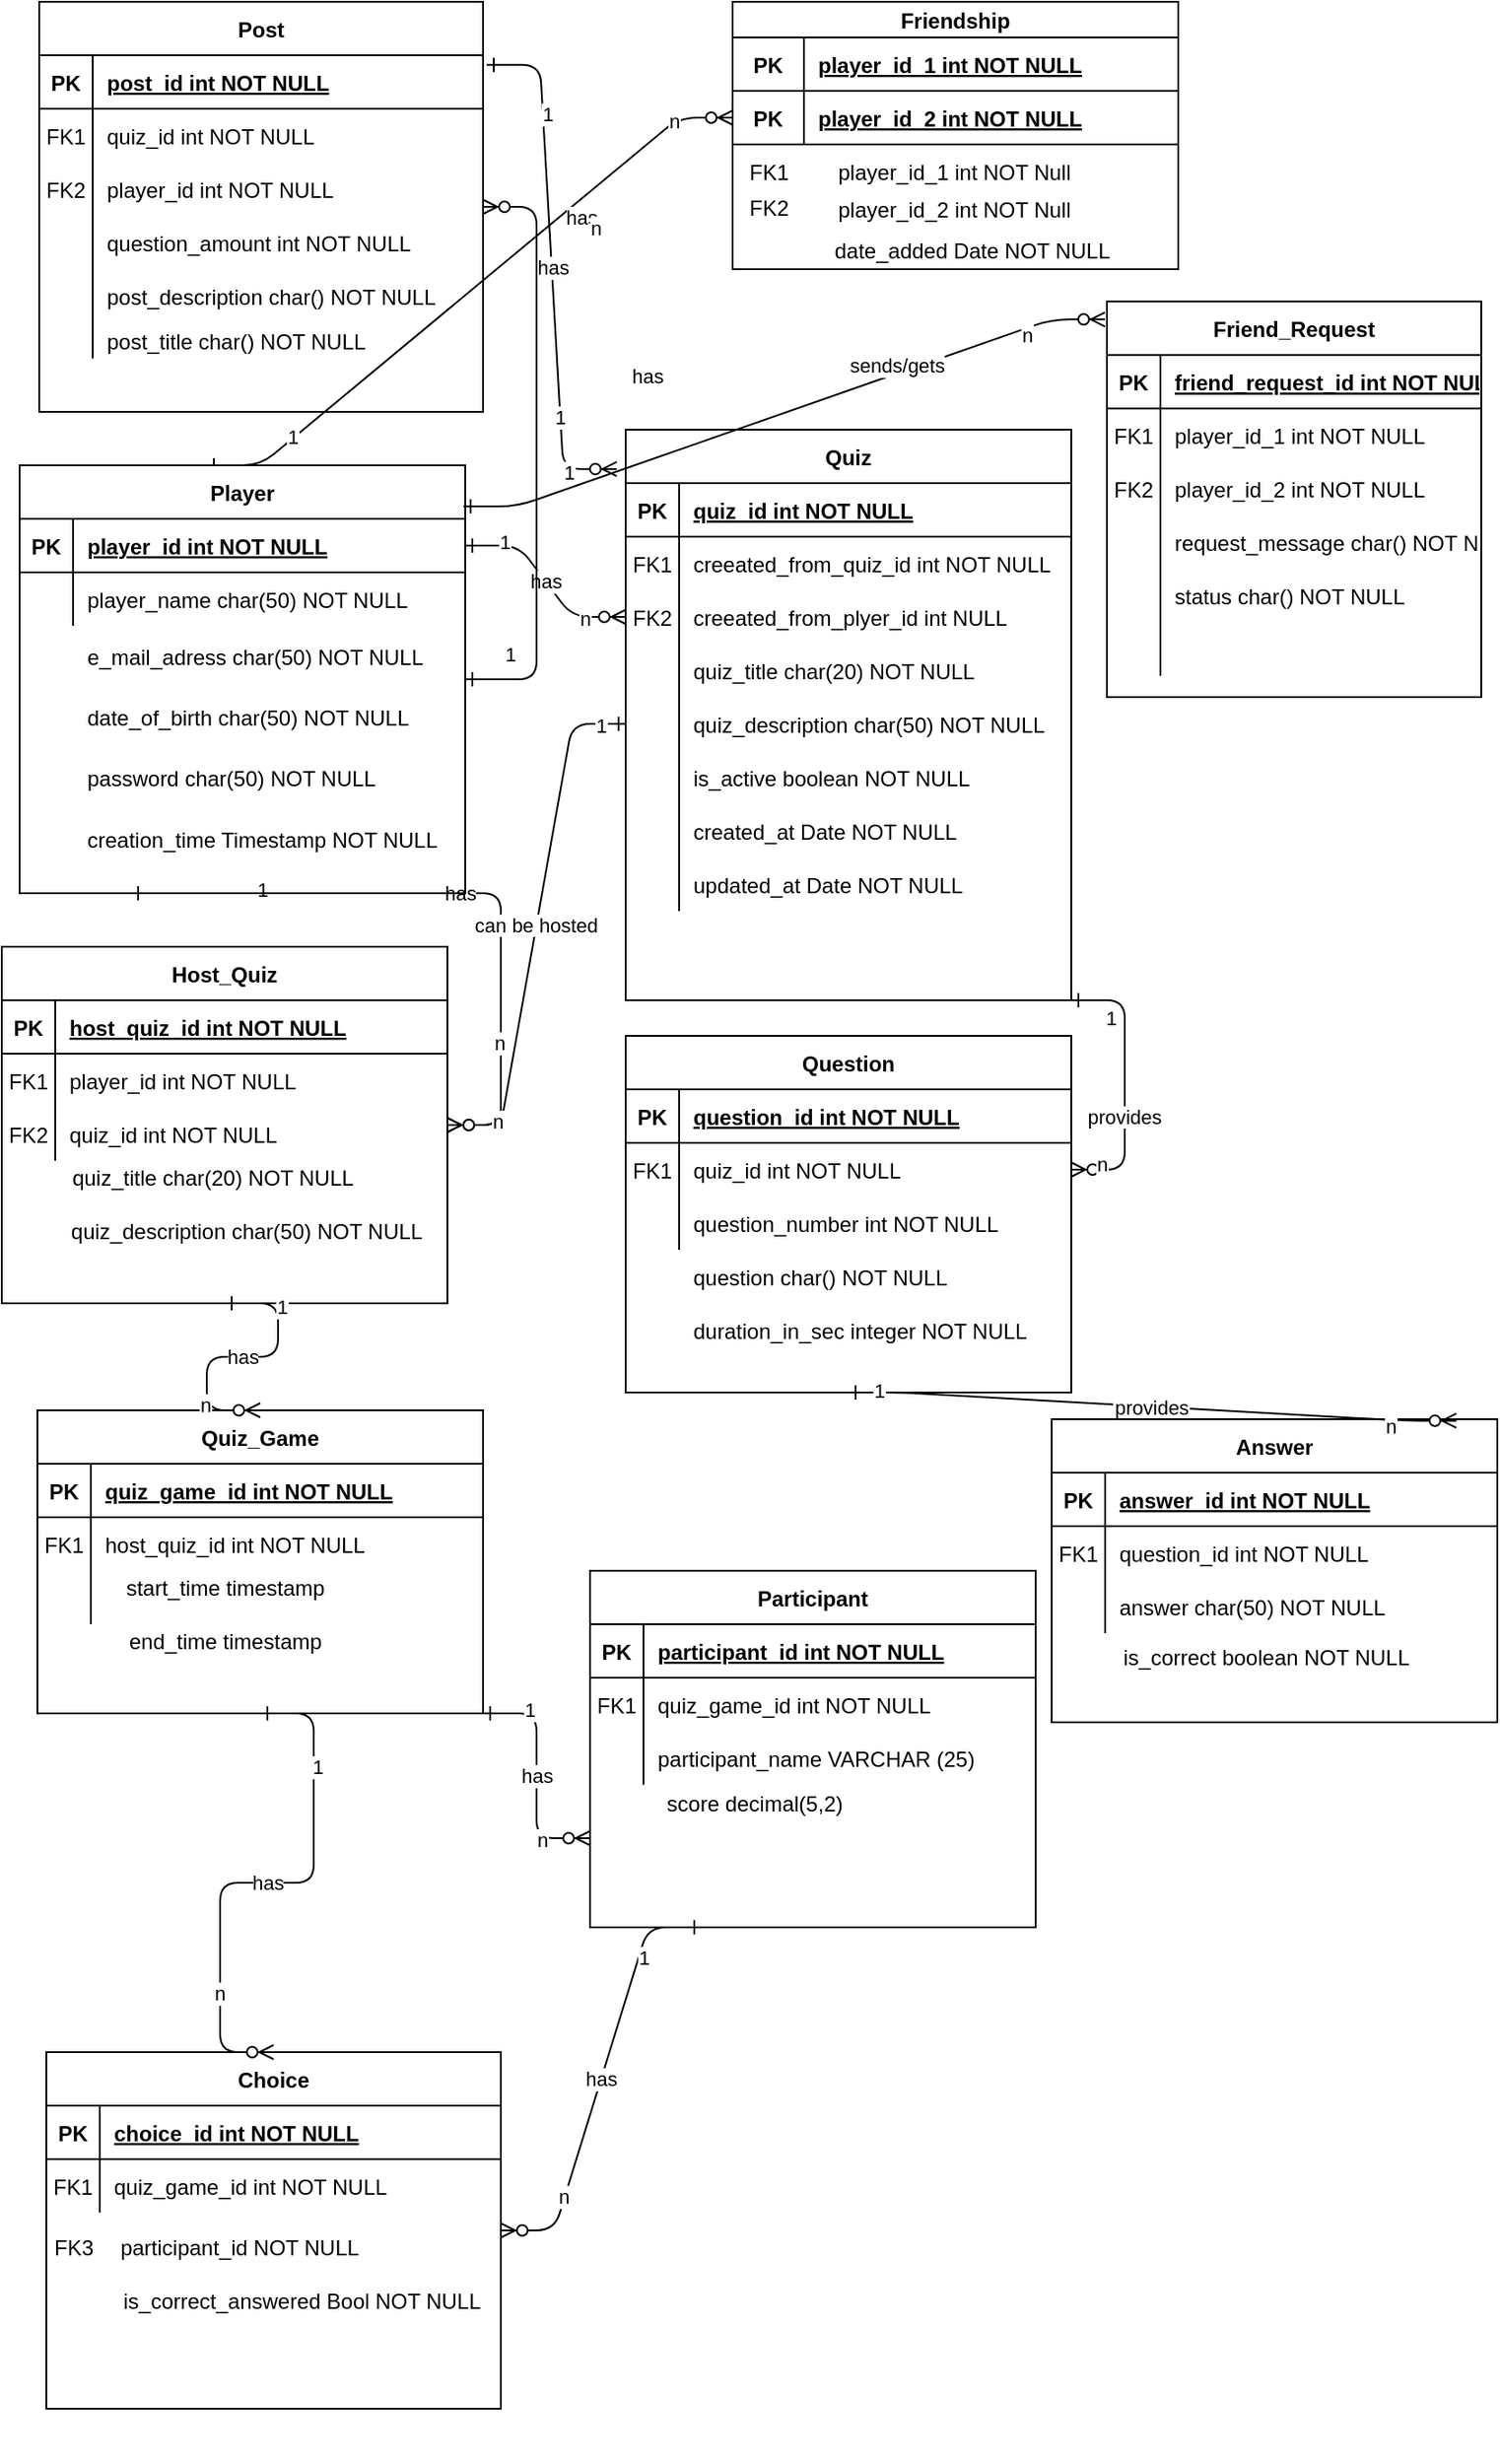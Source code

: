 <mxfile version="13.9.9" type="device"><diagram id="R2lEEEUBdFMjLlhIrx00" name="Page-1"><mxGraphModel dx="1422" dy="794" grid="1" gridSize="10" guides="1" tooltips="1" connect="1" arrows="1" fold="1" page="1" pageScale="1" pageWidth="850" pageHeight="1100" math="0" shadow="0" extFonts="Permanent Marker^https://fonts.googleapis.com/css?family=Permanent+Marker"><root><mxCell id="0"/><mxCell id="1" parent="0"/><mxCell id="C-vyLk0tnHw3VtMMgP7b-1" value="" style="edgeStyle=entityRelationEdgeStyle;endArrow=ERzeroToMany;startArrow=ERone;endFill=1;startFill=0;entryX=0;entryY=0.5;entryDx=0;entryDy=0;" parent="1" source="C-vyLk0tnHw3VtMMgP7b-24" target="VqLHwn46SftVRAFfCnF--243" edge="1"><mxGeometry width="100" height="100" relative="1" as="geometry"><mxPoint x="340" y="790" as="sourcePoint"/><mxPoint x="514" y="295" as="targetPoint"/></mxGeometry></mxCell><mxCell id="VqLHwn46SftVRAFfCnF--12" value="has" style="edgeLabel;html=1;align=center;verticalAlign=middle;resizable=0;points=[];" parent="C-vyLk0tnHw3VtMMgP7b-1" vertex="1" connectable="0"><mxGeometry relative="1" as="geometry"><mxPoint as="offset"/></mxGeometry></mxCell><mxCell id="VqLHwn46SftVRAFfCnF--13" value="n" style="edgeLabel;html=1;align=center;verticalAlign=middle;resizable=0;points=[];" parent="C-vyLk0tnHw3VtMMgP7b-1" vertex="1" connectable="0"><mxGeometry x="0.584" y="-1" relative="1" as="geometry"><mxPoint as="offset"/></mxGeometry></mxCell><mxCell id="VqLHwn46SftVRAFfCnF--14" value="1" style="edgeLabel;html=1;align=center;verticalAlign=middle;resizable=0;points=[];" parent="C-vyLk0tnHw3VtMMgP7b-1" vertex="1" connectable="0"><mxGeometry x="-0.604" y="2" relative="1" as="geometry"><mxPoint as="offset"/></mxGeometry></mxCell><mxCell id="C-vyLk0tnHw3VtMMgP7b-12" value="provides" style="edgeStyle=entityRelationEdgeStyle;endArrow=ERzeroToMany;startArrow=ERone;endFill=1;startFill=0;exitX=1;exitY=1;exitDx=0;exitDy=0;" parent="1" source="VqLHwn46SftVRAFfCnF--232" target="C-vyLk0tnHw3VtMMgP7b-17" edge="1"><mxGeometry x="0.227" width="100" height="100" relative="1" as="geometry"><mxPoint x="610" y="510" as="sourcePoint"/><mxPoint x="460" y="275" as="targetPoint"/><mxPoint as="offset"/></mxGeometry></mxCell><mxCell id="VqLHwn46SftVRAFfCnF--29" value="1" style="edgeLabel;html=1;align=center;verticalAlign=middle;resizable=0;points=[];" parent="C-vyLk0tnHw3VtMMgP7b-12" vertex="1" connectable="0"><mxGeometry x="-0.902" y="1" relative="1" as="geometry"><mxPoint x="14" y="11" as="offset"/></mxGeometry></mxCell><mxCell id="VqLHwn46SftVRAFfCnF--30" value="n" style="edgeLabel;html=1;align=center;verticalAlign=middle;resizable=0;points=[];" parent="C-vyLk0tnHw3VtMMgP7b-12" vertex="1" connectable="0"><mxGeometry x="0.781" y="-3" relative="1" as="geometry"><mxPoint as="offset"/></mxGeometry></mxCell><mxCell id="VqLHwn46SftVRAFfCnF--25" value="" style="edgeStyle=entityRelationEdgeStyle;endArrow=ERzeroToMany;startArrow=ERone;endFill=1;startFill=0;exitX=0.25;exitY=1;exitDx=0;exitDy=0;" parent="1" source="C-vyLk0tnHw3VtMMgP7b-23" target="VqLHwn46SftVRAFfCnF--15" edge="1"><mxGeometry width="100" height="100" relative="1" as="geometry"><mxPoint x="230" y="410" as="sourcePoint"/><mxPoint x="285" y="470" as="targetPoint"/></mxGeometry></mxCell><mxCell id="VqLHwn46SftVRAFfCnF--26" value="has" style="edgeLabel;html=1;align=center;verticalAlign=middle;resizable=0;points=[];" parent="VqLHwn46SftVRAFfCnF--25" vertex="1" connectable="0"><mxGeometry relative="1" as="geometry"><mxPoint as="offset"/></mxGeometry></mxCell><mxCell id="VqLHwn46SftVRAFfCnF--27" value="n" style="edgeLabel;html=1;align=center;verticalAlign=middle;resizable=0;points=[];" parent="VqLHwn46SftVRAFfCnF--25" vertex="1" connectable="0"><mxGeometry x="0.584" y="-1" relative="1" as="geometry"><mxPoint as="offset"/></mxGeometry></mxCell><mxCell id="VqLHwn46SftVRAFfCnF--28" value="1" style="edgeLabel;html=1;align=center;verticalAlign=middle;resizable=0;points=[];" parent="VqLHwn46SftVRAFfCnF--25" vertex="1" connectable="0"><mxGeometry x="-0.604" y="2" relative="1" as="geometry"><mxPoint as="offset"/></mxGeometry></mxCell><mxCell id="VqLHwn46SftVRAFfCnF--32" value="can be hosted" style="edgeStyle=entityRelationEdgeStyle;endArrow=ERzeroToMany;startArrow=ERone;endFill=1;startFill=0;exitX=0;exitY=0.5;exitDx=0;exitDy=0;" parent="1" source="VqLHwn46SftVRAFfCnF--249" target="VqLHwn46SftVRAFfCnF--15" edge="1"><mxGeometry width="100" height="100" relative="1" as="geometry"><mxPoint x="514" y="372.5" as="sourcePoint"/><mxPoint x="480" y="760" as="targetPoint"/></mxGeometry></mxCell><mxCell id="VqLHwn46SftVRAFfCnF--33" value="1" style="edgeLabel;html=1;align=center;verticalAlign=middle;resizable=0;points=[];" parent="VqLHwn46SftVRAFfCnF--32" vertex="1" connectable="0"><mxGeometry x="-0.902" y="1" relative="1" as="geometry"><mxPoint as="offset"/></mxGeometry></mxCell><mxCell id="VqLHwn46SftVRAFfCnF--34" value="n" style="edgeLabel;html=1;align=center;verticalAlign=middle;resizable=0;points=[];" parent="VqLHwn46SftVRAFfCnF--32" vertex="1" connectable="0"><mxGeometry x="0.781" y="-3" relative="1" as="geometry"><mxPoint as="offset"/></mxGeometry></mxCell><mxCell id="VqLHwn46SftVRAFfCnF--35" value="Post" style="shape=table;startSize=30;container=1;collapsible=1;childLayout=tableLayout;fixedRows=1;rowLines=0;fontStyle=1;align=center;resizeLast=1;" parent="1" vertex="1"><mxGeometry x="31" y="20" width="249" height="230" as="geometry"/></mxCell><mxCell id="VqLHwn46SftVRAFfCnF--36" value="" style="shape=partialRectangle;collapsible=0;dropTarget=0;pointerEvents=0;fillColor=none;points=[[0,0.5],[1,0.5]];portConstraint=eastwest;top=0;left=0;right=0;bottom=1;" parent="VqLHwn46SftVRAFfCnF--35" vertex="1"><mxGeometry y="30" width="249" height="30" as="geometry"/></mxCell><mxCell id="VqLHwn46SftVRAFfCnF--37" value="PK" style="shape=partialRectangle;overflow=hidden;connectable=0;fillColor=none;top=0;left=0;bottom=0;right=0;fontStyle=1;" parent="VqLHwn46SftVRAFfCnF--36" vertex="1"><mxGeometry width="30" height="30" as="geometry"/></mxCell><mxCell id="VqLHwn46SftVRAFfCnF--38" value="post_id int NOT NULL " style="shape=partialRectangle;overflow=hidden;connectable=0;fillColor=none;top=0;left=0;bottom=0;right=0;align=left;spacingLeft=6;fontStyle=5;" parent="VqLHwn46SftVRAFfCnF--36" vertex="1"><mxGeometry x="30" width="219" height="30" as="geometry"/></mxCell><mxCell id="VqLHwn46SftVRAFfCnF--39" value="" style="shape=partialRectangle;collapsible=0;dropTarget=0;pointerEvents=0;fillColor=none;points=[[0,0.5],[1,0.5]];portConstraint=eastwest;top=0;left=0;right=0;bottom=0;" parent="VqLHwn46SftVRAFfCnF--35" vertex="1"><mxGeometry y="60" width="249" height="30" as="geometry"/></mxCell><mxCell id="VqLHwn46SftVRAFfCnF--40" value="FK1" style="shape=partialRectangle;overflow=hidden;connectable=0;fillColor=none;top=0;left=0;bottom=0;right=0;" parent="VqLHwn46SftVRAFfCnF--39" vertex="1"><mxGeometry width="30" height="30" as="geometry"/></mxCell><mxCell id="VqLHwn46SftVRAFfCnF--41" value="quiz_id int NOT NULL" style="shape=partialRectangle;overflow=hidden;connectable=0;fillColor=none;top=0;left=0;bottom=0;right=0;align=left;spacingLeft=6;" parent="VqLHwn46SftVRAFfCnF--39" vertex="1"><mxGeometry x="30" width="219" height="30" as="geometry"/></mxCell><mxCell id="VqLHwn46SftVRAFfCnF--42" value="" style="shape=partialRectangle;collapsible=0;dropTarget=0;pointerEvents=0;fillColor=none;points=[[0,0.5],[1,0.5]];portConstraint=eastwest;top=0;left=0;right=0;bottom=0;" parent="VqLHwn46SftVRAFfCnF--35" vertex="1"><mxGeometry y="90" width="249" height="30" as="geometry"/></mxCell><mxCell id="VqLHwn46SftVRAFfCnF--43" value="FK2" style="shape=partialRectangle;overflow=hidden;connectable=0;fillColor=none;top=0;left=0;bottom=0;right=0;" parent="VqLHwn46SftVRAFfCnF--42" vertex="1"><mxGeometry width="30" height="30" as="geometry"/></mxCell><mxCell id="VqLHwn46SftVRAFfCnF--44" value="player_id int NOT NULL" style="shape=partialRectangle;overflow=hidden;connectable=0;fillColor=none;top=0;left=0;bottom=0;right=0;align=left;spacingLeft=6;" parent="VqLHwn46SftVRAFfCnF--42" vertex="1"><mxGeometry x="30" width="219" height="30" as="geometry"/></mxCell><mxCell id="VqLHwn46SftVRAFfCnF--223" value="" style="shape=partialRectangle;collapsible=0;dropTarget=0;pointerEvents=0;fillColor=none;points=[[0,0.5],[1,0.5]];portConstraint=eastwest;top=0;left=0;right=0;bottom=0;" parent="VqLHwn46SftVRAFfCnF--35" vertex="1"><mxGeometry y="120" width="249" height="30" as="geometry"/></mxCell><mxCell id="VqLHwn46SftVRAFfCnF--224" value="" style="shape=partialRectangle;overflow=hidden;connectable=0;fillColor=none;top=0;left=0;bottom=0;right=0;" parent="VqLHwn46SftVRAFfCnF--223" vertex="1"><mxGeometry width="30" height="30" as="geometry"/></mxCell><mxCell id="VqLHwn46SftVRAFfCnF--225" value="question_amount int NOT NULL" style="shape=partialRectangle;overflow=hidden;connectable=0;fillColor=none;top=0;left=0;bottom=0;right=0;align=left;spacingLeft=6;" parent="VqLHwn46SftVRAFfCnF--223" vertex="1"><mxGeometry x="30" width="219" height="30" as="geometry"/></mxCell><mxCell id="VqLHwn46SftVRAFfCnF--220" value="" style="shape=partialRectangle;collapsible=0;dropTarget=0;pointerEvents=0;fillColor=none;points=[[0,0.5],[1,0.5]];portConstraint=eastwest;top=0;left=0;right=0;bottom=0;" parent="VqLHwn46SftVRAFfCnF--35" vertex="1"><mxGeometry y="150" width="249" height="30" as="geometry"/></mxCell><mxCell id="VqLHwn46SftVRAFfCnF--221" value="" style="shape=partialRectangle;overflow=hidden;connectable=0;fillColor=none;top=0;left=0;bottom=0;right=0;" parent="VqLHwn46SftVRAFfCnF--220" vertex="1"><mxGeometry width="30" height="30" as="geometry"/></mxCell><mxCell id="VqLHwn46SftVRAFfCnF--222" value="post_description char() NOT NULL" style="shape=partialRectangle;overflow=hidden;connectable=0;fillColor=none;top=0;left=0;bottom=0;right=0;align=left;spacingLeft=6;" parent="VqLHwn46SftVRAFfCnF--220" vertex="1"><mxGeometry x="30" width="219" height="30" as="geometry"/></mxCell><mxCell id="DhixJhNYPC7oIN_VFGYu-5" value="" style="shape=partialRectangle;collapsible=0;dropTarget=0;pointerEvents=0;fillColor=none;points=[[0,0.5],[1,0.5]];portConstraint=eastwest;top=0;left=0;right=0;bottom=0;" vertex="1" parent="VqLHwn46SftVRAFfCnF--35"><mxGeometry y="180" width="249" height="20" as="geometry"/></mxCell><mxCell id="DhixJhNYPC7oIN_VFGYu-6" value="" style="shape=partialRectangle;overflow=hidden;connectable=0;fillColor=none;top=0;left=0;bottom=0;right=0;" vertex="1" parent="DhixJhNYPC7oIN_VFGYu-5"><mxGeometry width="30" height="20" as="geometry"/></mxCell><mxCell id="DhixJhNYPC7oIN_VFGYu-7" value="post_title char() NOT NULL" style="shape=partialRectangle;overflow=hidden;connectable=0;fillColor=none;top=0;left=0;bottom=0;right=0;align=left;spacingLeft=6;" vertex="1" parent="DhixJhNYPC7oIN_VFGYu-5"><mxGeometry x="30" width="219" height="20" as="geometry"/></mxCell><mxCell id="VqLHwn46SftVRAFfCnF--70" value="" style="edgeStyle=entityRelationEdgeStyle;endArrow=ERzeroToMany;startArrow=ERone;endFill=1;startFill=0;entryX=0;entryY=0.5;entryDx=0;entryDy=0;exitX=0.42;exitY=0;exitDx=0;exitDy=0;exitPerimeter=0;" parent="1" source="C-vyLk0tnHw3VtMMgP7b-23" target="VqLHwn46SftVRAFfCnF--61" edge="1"><mxGeometry width="100" height="100" relative="1" as="geometry"><mxPoint x="380" y="245" as="sourcePoint"/><mxPoint x="460" y="275" as="targetPoint"/></mxGeometry></mxCell><mxCell id="VqLHwn46SftVRAFfCnF--71" value="has" style="edgeLabel;html=1;align=center;verticalAlign=middle;resizable=0;points=[];" parent="VqLHwn46SftVRAFfCnF--70" vertex="1" connectable="0"><mxGeometry relative="1" as="geometry"><mxPoint x="62.18" y="-42.28" as="offset"/></mxGeometry></mxCell><mxCell id="VqLHwn46SftVRAFfCnF--72" value="n" style="edgeLabel;html=1;align=center;verticalAlign=middle;resizable=0;points=[];" parent="VqLHwn46SftVRAFfCnF--70" vertex="1" connectable="0"><mxGeometry x="0.584" y="-1" relative="1" as="geometry"><mxPoint x="31.73" y="-28.07" as="offset"/></mxGeometry></mxCell><mxCell id="VqLHwn46SftVRAFfCnF--73" value="1" style="edgeLabel;html=1;align=center;verticalAlign=middle;resizable=0;points=[];" parent="VqLHwn46SftVRAFfCnF--70" vertex="1" connectable="0"><mxGeometry x="-0.604" y="2" relative="1" as="geometry"><mxPoint x="-13.51" y="12.07" as="offset"/></mxGeometry></mxCell><mxCell id="VqLHwn46SftVRAFfCnF--98" value="" style="group" parent="1" vertex="1" connectable="0"><mxGeometry x="599" y="815" width="250" height="200" as="geometry"/></mxCell><mxCell id="VqLHwn46SftVRAFfCnF--99" value="" style="group" parent="VqLHwn46SftVRAFfCnF--98" vertex="1" connectable="0"><mxGeometry width="250" height="200" as="geometry"/></mxCell><mxCell id="VqLHwn46SftVRAFfCnF--80" value="Answer" style="shape=table;startSize=30;container=1;collapsible=1;childLayout=tableLayout;fixedRows=1;rowLines=0;fontStyle=1;align=center;resizeLast=1;" parent="VqLHwn46SftVRAFfCnF--99" vertex="1"><mxGeometry width="250" height="170" as="geometry"/></mxCell><mxCell id="VqLHwn46SftVRAFfCnF--81" value="" style="shape=partialRectangle;collapsible=0;dropTarget=0;pointerEvents=0;fillColor=none;points=[[0,0.5],[1,0.5]];portConstraint=eastwest;top=0;left=0;right=0;bottom=1;" parent="VqLHwn46SftVRAFfCnF--80" vertex="1"><mxGeometry y="30" width="250" height="30" as="geometry"/></mxCell><mxCell id="VqLHwn46SftVRAFfCnF--82" value="PK" style="shape=partialRectangle;overflow=hidden;connectable=0;fillColor=none;top=0;left=0;bottom=0;right=0;fontStyle=1;" parent="VqLHwn46SftVRAFfCnF--81" vertex="1"><mxGeometry width="30" height="30" as="geometry"/></mxCell><mxCell id="VqLHwn46SftVRAFfCnF--83" value="answer_id int NOT NULL " style="shape=partialRectangle;overflow=hidden;connectable=0;fillColor=none;top=0;left=0;bottom=0;right=0;align=left;spacingLeft=6;fontStyle=5;" parent="VqLHwn46SftVRAFfCnF--81" vertex="1"><mxGeometry x="30" width="220" height="30" as="geometry"/></mxCell><mxCell id="VqLHwn46SftVRAFfCnF--84" value="" style="shape=partialRectangle;collapsible=0;dropTarget=0;pointerEvents=0;fillColor=none;points=[[0,0.5],[1,0.5]];portConstraint=eastwest;top=0;left=0;right=0;bottom=0;" parent="VqLHwn46SftVRAFfCnF--80" vertex="1"><mxGeometry y="60" width="250" height="30" as="geometry"/></mxCell><mxCell id="VqLHwn46SftVRAFfCnF--85" value="FK1" style="shape=partialRectangle;overflow=hidden;connectable=0;fillColor=none;top=0;left=0;bottom=0;right=0;" parent="VqLHwn46SftVRAFfCnF--84" vertex="1"><mxGeometry width="30" height="30" as="geometry"/></mxCell><mxCell id="VqLHwn46SftVRAFfCnF--86" value="question_id int NOT NULL" style="shape=partialRectangle;overflow=hidden;connectable=0;fillColor=none;top=0;left=0;bottom=0;right=0;align=left;spacingLeft=6;" parent="VqLHwn46SftVRAFfCnF--84" vertex="1"><mxGeometry x="30" width="220" height="30" as="geometry"/></mxCell><mxCell id="VqLHwn46SftVRAFfCnF--87" value="" style="shape=partialRectangle;collapsible=0;dropTarget=0;pointerEvents=0;fillColor=none;points=[[0,0.5],[1,0.5]];portConstraint=eastwest;top=0;left=0;right=0;bottom=0;" parent="VqLHwn46SftVRAFfCnF--80" vertex="1"><mxGeometry y="90" width="250" height="30" as="geometry"/></mxCell><mxCell id="VqLHwn46SftVRAFfCnF--88" value="" style="shape=partialRectangle;overflow=hidden;connectable=0;fillColor=none;top=0;left=0;bottom=0;right=0;" parent="VqLHwn46SftVRAFfCnF--87" vertex="1"><mxGeometry width="30" height="30" as="geometry"/></mxCell><mxCell id="VqLHwn46SftVRAFfCnF--89" value="answer char(50) NOT NULL" style="shape=partialRectangle;overflow=hidden;connectable=0;fillColor=none;top=0;left=0;bottom=0;right=0;align=left;spacingLeft=6;" parent="VqLHwn46SftVRAFfCnF--87" vertex="1"><mxGeometry x="30" width="220" height="30" as="geometry"/></mxCell><mxCell id="VqLHwn46SftVRAFfCnF--97" value="is_correct boolean NOT NULL" style="text;html=1;align=center;verticalAlign=middle;resizable=0;points=[];autosize=1;" parent="VqLHwn46SftVRAFfCnF--99" vertex="1"><mxGeometry x="30" y="124" width="180" height="20" as="geometry"/></mxCell><mxCell id="VqLHwn46SftVRAFfCnF--100" value="" style="group" parent="1" vertex="1" connectable="0"><mxGeometry x="360" y="610" width="250" height="200" as="geometry"/></mxCell><mxCell id="nqt1rg9jmmJkAV1KOEXD-86" value="" style="group" parent="VqLHwn46SftVRAFfCnF--100" vertex="1" connectable="0"><mxGeometry y="-10" width="250" height="200" as="geometry"/></mxCell><mxCell id="C-vyLk0tnHw3VtMMgP7b-13" value="Question" style="shape=table;startSize=30;container=1;collapsible=1;childLayout=tableLayout;fixedRows=1;rowLines=0;fontStyle=1;align=center;resizeLast=1;" parent="nqt1rg9jmmJkAV1KOEXD-86" vertex="1"><mxGeometry width="250" height="200" as="geometry"/></mxCell><mxCell id="C-vyLk0tnHw3VtMMgP7b-14" value="" style="shape=partialRectangle;collapsible=0;dropTarget=0;pointerEvents=0;fillColor=none;points=[[0,0.5],[1,0.5]];portConstraint=eastwest;top=0;left=0;right=0;bottom=1;" parent="C-vyLk0tnHw3VtMMgP7b-13" vertex="1"><mxGeometry y="30" width="250" height="30" as="geometry"/></mxCell><mxCell id="C-vyLk0tnHw3VtMMgP7b-15" value="PK" style="shape=partialRectangle;overflow=hidden;connectable=0;fillColor=none;top=0;left=0;bottom=0;right=0;fontStyle=1;" parent="C-vyLk0tnHw3VtMMgP7b-14" vertex="1"><mxGeometry width="30" height="30" as="geometry"/></mxCell><mxCell id="C-vyLk0tnHw3VtMMgP7b-16" value="question_id int NOT NULL " style="shape=partialRectangle;overflow=hidden;connectable=0;fillColor=none;top=0;left=0;bottom=0;right=0;align=left;spacingLeft=6;fontStyle=5;" parent="C-vyLk0tnHw3VtMMgP7b-14" vertex="1"><mxGeometry x="30" width="220" height="30" as="geometry"/></mxCell><mxCell id="C-vyLk0tnHw3VtMMgP7b-17" value="" style="shape=partialRectangle;collapsible=0;dropTarget=0;pointerEvents=0;fillColor=none;points=[[0,0.5],[1,0.5]];portConstraint=eastwest;top=0;left=0;right=0;bottom=0;" parent="C-vyLk0tnHw3VtMMgP7b-13" vertex="1"><mxGeometry y="60" width="250" height="30" as="geometry"/></mxCell><mxCell id="C-vyLk0tnHw3VtMMgP7b-18" value="FK1" style="shape=partialRectangle;overflow=hidden;connectable=0;fillColor=none;top=0;left=0;bottom=0;right=0;" parent="C-vyLk0tnHw3VtMMgP7b-17" vertex="1"><mxGeometry width="30" height="30" as="geometry"/></mxCell><mxCell id="C-vyLk0tnHw3VtMMgP7b-19" value="quiz_id int NOT NULL" style="shape=partialRectangle;overflow=hidden;connectable=0;fillColor=none;top=0;left=0;bottom=0;right=0;align=left;spacingLeft=6;" parent="C-vyLk0tnHw3VtMMgP7b-17" vertex="1"><mxGeometry x="30" width="220" height="30" as="geometry"/></mxCell><mxCell id="C-vyLk0tnHw3VtMMgP7b-20" value="" style="shape=partialRectangle;collapsible=0;dropTarget=0;pointerEvents=0;fillColor=none;points=[[0,0.5],[1,0.5]];portConstraint=eastwest;top=0;left=0;right=0;bottom=0;" parent="C-vyLk0tnHw3VtMMgP7b-13" vertex="1"><mxGeometry y="90" width="250" height="30" as="geometry"/></mxCell><mxCell id="C-vyLk0tnHw3VtMMgP7b-21" value="" style="shape=partialRectangle;overflow=hidden;connectable=0;fillColor=none;top=0;left=0;bottom=0;right=0;" parent="C-vyLk0tnHw3VtMMgP7b-20" vertex="1"><mxGeometry width="30" height="30" as="geometry"/></mxCell><mxCell id="C-vyLk0tnHw3VtMMgP7b-22" value="question_number int NOT NULL" style="shape=partialRectangle;overflow=hidden;connectable=0;fillColor=none;top=0;left=0;bottom=0;right=0;align=left;spacingLeft=6;" parent="C-vyLk0tnHw3VtMMgP7b-20" vertex="1"><mxGeometry x="30" width="220" height="30" as="geometry"/></mxCell><mxCell id="VqLHwn46SftVRAFfCnF--91" value="question char() NOT NULL" style="shape=partialRectangle;overflow=hidden;connectable=0;fillColor=none;top=0;left=0;bottom=0;right=0;align=left;spacingLeft=6;" parent="nqt1rg9jmmJkAV1KOEXD-86" vertex="1"><mxGeometry x="30" y="120" width="220" height="30" as="geometry"/></mxCell><mxCell id="nqt1rg9jmmJkAV1KOEXD-87" value="duration_in_sec integer NOT NULL" style="shape=partialRectangle;overflow=hidden;connectable=0;fillColor=none;top=0;left=0;bottom=0;right=0;align=left;spacingLeft=6;" parent="nqt1rg9jmmJkAV1KOEXD-86" vertex="1"><mxGeometry x="30" y="150" width="220" height="30" as="geometry"/></mxCell><mxCell id="VqLHwn46SftVRAFfCnF--104" value="provides" style="edgeStyle=entityRelationEdgeStyle;endArrow=ERzeroToMany;startArrow=ERone;endFill=1;startFill=0;entryX=0.908;entryY=0.005;entryDx=0;entryDy=0;exitX=0.5;exitY=1;exitDx=0;exitDy=0;entryPerimeter=0;" parent="1" source="C-vyLk0tnHw3VtMMgP7b-13" target="VqLHwn46SftVRAFfCnF--80" edge="1"><mxGeometry width="100" height="100" relative="1" as="geometry"><mxPoint x="800" y="505" as="sourcePoint"/><mxPoint x="790" y="835" as="targetPoint"/></mxGeometry></mxCell><mxCell id="VqLHwn46SftVRAFfCnF--105" value="1" style="edgeLabel;html=1;align=center;verticalAlign=middle;resizable=0;points=[];" parent="VqLHwn46SftVRAFfCnF--104" vertex="1" connectable="0"><mxGeometry x="-0.902" y="1" relative="1" as="geometry"><mxPoint as="offset"/></mxGeometry></mxCell><mxCell id="VqLHwn46SftVRAFfCnF--106" value="n" style="edgeLabel;html=1;align=center;verticalAlign=middle;resizable=0;points=[];" parent="VqLHwn46SftVRAFfCnF--104" vertex="1" connectable="0"><mxGeometry x="0.781" y="-3" relative="1" as="geometry"><mxPoint as="offset"/></mxGeometry></mxCell><mxCell id="VqLHwn46SftVRAFfCnF--109" value="" style="group" parent="1" vertex="1" connectable="0"><mxGeometry x="420" y="20" width="250" height="150" as="geometry"/></mxCell><mxCell id="VqLHwn46SftVRAFfCnF--108" value="" style="group" parent="VqLHwn46SftVRAFfCnF--109" vertex="1" connectable="0"><mxGeometry width="250" height="150" as="geometry"/></mxCell><mxCell id="VqLHwn46SftVRAFfCnF--67" value="player_id_2 int NOT Null" style="text;html=1;align=center;verticalAlign=middle;resizable=0;points=[];autosize=1;" parent="VqLHwn46SftVRAFfCnF--108" vertex="1"><mxGeometry x="49" y="107.143" width="150" height="20" as="geometry"/></mxCell><mxCell id="VqLHwn46SftVRAFfCnF--107" value="" style="group" parent="VqLHwn46SftVRAFfCnF--108" vertex="1" connectable="0"><mxGeometry width="250" height="150" as="geometry"/></mxCell><mxCell id="VqLHwn46SftVRAFfCnF--45" value="Friendship" style="shape=table;startSize=20;container=1;collapsible=1;childLayout=tableLayout;fixedRows=1;rowLines=0;fontStyle=1;align=center;resizeLast=1;" parent="VqLHwn46SftVRAFfCnF--107" vertex="1"><mxGeometry width="250" height="150" as="geometry"><mxRectangle x="320" y="10" width="70" height="100" as="alternateBounds"/></mxGeometry></mxCell><mxCell id="VqLHwn46SftVRAFfCnF--46" value="" style="shape=partialRectangle;collapsible=0;dropTarget=0;pointerEvents=0;fillColor=none;points=[[0,0.5],[1,0.5]];portConstraint=eastwest;top=0;left=0;right=0;bottom=1;" parent="VqLHwn46SftVRAFfCnF--45" vertex="1"><mxGeometry y="20" width="250" height="30" as="geometry"/></mxCell><mxCell id="VqLHwn46SftVRAFfCnF--47" value="PK" style="shape=partialRectangle;overflow=hidden;connectable=0;fillColor=none;top=0;left=0;bottom=0;right=0;fontStyle=1;" parent="VqLHwn46SftVRAFfCnF--46" vertex="1"><mxGeometry width="40" height="30" as="geometry"/></mxCell><mxCell id="VqLHwn46SftVRAFfCnF--48" value="player_id_1 int NOT NULL " style="shape=partialRectangle;overflow=hidden;connectable=0;fillColor=none;top=0;left=0;bottom=0;right=0;align=left;spacingLeft=6;fontStyle=5;" parent="VqLHwn46SftVRAFfCnF--46" vertex="1"><mxGeometry x="40" width="210" height="30" as="geometry"/></mxCell><mxCell id="VqLHwn46SftVRAFfCnF--61" value="" style="shape=partialRectangle;collapsible=0;dropTarget=0;pointerEvents=0;fillColor=none;points=[[0,0.5],[1,0.5]];portConstraint=eastwest;top=0;left=0;right=0;bottom=1;" parent="VqLHwn46SftVRAFfCnF--45" vertex="1"><mxGeometry y="50" width="250" height="30" as="geometry"/></mxCell><mxCell id="VqLHwn46SftVRAFfCnF--62" value="PK" style="shape=partialRectangle;overflow=hidden;connectable=0;fillColor=none;top=0;left=0;bottom=0;right=0;fontStyle=1;" parent="VqLHwn46SftVRAFfCnF--61" vertex="1"><mxGeometry width="40" height="30" as="geometry"/></mxCell><mxCell id="VqLHwn46SftVRAFfCnF--63" value="player_id_2 int NOT NULL " style="shape=partialRectangle;overflow=hidden;connectable=0;fillColor=none;top=0;left=0;bottom=0;right=0;align=left;spacingLeft=6;fontStyle=5;" parent="VqLHwn46SftVRAFfCnF--61" vertex="1"><mxGeometry x="40" width="210" height="30" as="geometry"/></mxCell><mxCell id="VqLHwn46SftVRAFfCnF--65" value="player_id_1 int NOT Null" style="text;html=1;align=center;verticalAlign=middle;resizable=0;points=[];autosize=1;" parent="VqLHwn46SftVRAFfCnF--107" vertex="1"><mxGeometry x="49" y="85.714" width="150" height="20" as="geometry"/></mxCell><mxCell id="VqLHwn46SftVRAFfCnF--64" value="FK1" style="text;html=1;align=center;verticalAlign=middle;resizable=0;points=[];autosize=1;" parent="VqLHwn46SftVRAFfCnF--107" vertex="1"><mxGeometry y="85.71" width="40" height="20" as="geometry"/></mxCell><mxCell id="VqLHwn46SftVRAFfCnF--66" value="FK2" style="text;html=1;align=center;verticalAlign=middle;resizable=0;points=[];autosize=1;" parent="VqLHwn46SftVRAFfCnF--107" vertex="1"><mxGeometry y="105.71" width="40" height="20" as="geometry"/></mxCell><mxCell id="VqLHwn46SftVRAFfCnF--68" value="date_added Date NOT NULL" style="text;html=1;align=center;verticalAlign=middle;resizable=0;points=[];autosize=1;" parent="VqLHwn46SftVRAFfCnF--107" vertex="1"><mxGeometry x="49" y="130" width="170" height="20" as="geometry"/></mxCell><mxCell id="VqLHwn46SftVRAFfCnF--216" value="" style="edgeStyle=entityRelationEdgeStyle;endArrow=ERzeroToMany;startArrow=ERone;endFill=1;startFill=0;entryX=-0.02;entryY=0.069;entryDx=0;entryDy=0;exitX=1.008;exitY=0.154;exitDx=0;exitDy=0;exitPerimeter=0;entryPerimeter=0;" parent="1" source="VqLHwn46SftVRAFfCnF--35" target="VqLHwn46SftVRAFfCnF--232" edge="1"><mxGeometry width="100" height="100" relative="1" as="geometry"><mxPoint x="235" y="200" as="sourcePoint"/><mxPoint x="531.958" y="187.991" as="targetPoint"/></mxGeometry></mxCell><mxCell id="VqLHwn46SftVRAFfCnF--217" value="has" style="edgeLabel;html=1;align=center;verticalAlign=middle;resizable=0;points=[];" parent="VqLHwn46SftVRAFfCnF--216" vertex="1" connectable="0"><mxGeometry relative="1" as="geometry"><mxPoint as="offset"/></mxGeometry></mxCell><mxCell id="VqLHwn46SftVRAFfCnF--218" value="1" style="edgeLabel;html=1;align=center;verticalAlign=middle;resizable=0;points=[];" parent="VqLHwn46SftVRAFfCnF--216" vertex="1" connectable="0"><mxGeometry x="0.584" y="-1" relative="1" as="geometry"><mxPoint as="offset"/></mxGeometry></mxCell><mxCell id="VqLHwn46SftVRAFfCnF--219" value="1" style="edgeLabel;html=1;align=center;verticalAlign=middle;resizable=0;points=[];" parent="VqLHwn46SftVRAFfCnF--216" vertex="1" connectable="0"><mxGeometry x="-0.604" y="2" relative="1" as="geometry"><mxPoint as="offset"/></mxGeometry></mxCell><mxCell id="VqLHwn46SftVRAFfCnF--227" value="" style="group" parent="1" vertex="1" connectable="0"><mxGeometry x="10" y="550" width="250" height="200" as="geometry"/></mxCell><mxCell id="VqLHwn46SftVRAFfCnF--74" value="quiz_title char(20) NOT NULL" style="text;html=1;align=center;verticalAlign=middle;resizable=0;points=[];autosize=1;" parent="VqLHwn46SftVRAFfCnF--227" vertex="1"><mxGeometry x="33" y="120" width="170" height="20" as="geometry"/></mxCell><mxCell id="VqLHwn46SftVRAFfCnF--228" value="" style="group" parent="VqLHwn46SftVRAFfCnF--227" vertex="1" connectable="0"><mxGeometry width="250" height="200" as="geometry"/></mxCell><mxCell id="VqLHwn46SftVRAFfCnF--15" value="Host_Quiz" style="shape=table;startSize=30;container=1;collapsible=1;childLayout=tableLayout;fixedRows=1;rowLines=0;fontStyle=1;align=center;resizeLast=1;" parent="VqLHwn46SftVRAFfCnF--228" vertex="1"><mxGeometry width="250" height="200" as="geometry"/></mxCell><mxCell id="VqLHwn46SftVRAFfCnF--16" value="" style="shape=partialRectangle;collapsible=0;dropTarget=0;pointerEvents=0;fillColor=none;points=[[0,0.5],[1,0.5]];portConstraint=eastwest;top=0;left=0;right=0;bottom=1;" parent="VqLHwn46SftVRAFfCnF--15" vertex="1"><mxGeometry y="30" width="250" height="30" as="geometry"/></mxCell><mxCell id="VqLHwn46SftVRAFfCnF--17" value="PK" style="shape=partialRectangle;overflow=hidden;connectable=0;fillColor=none;top=0;left=0;bottom=0;right=0;fontStyle=1;" parent="VqLHwn46SftVRAFfCnF--16" vertex="1"><mxGeometry width="30" height="30" as="geometry"/></mxCell><mxCell id="VqLHwn46SftVRAFfCnF--18" value="host_quiz_id int NOT NULL " style="shape=partialRectangle;overflow=hidden;connectable=0;fillColor=none;top=0;left=0;bottom=0;right=0;align=left;spacingLeft=6;fontStyle=5;" parent="VqLHwn46SftVRAFfCnF--16" vertex="1"><mxGeometry x="30" width="220" height="30" as="geometry"/></mxCell><mxCell id="VqLHwn46SftVRAFfCnF--19" value="" style="shape=partialRectangle;collapsible=0;dropTarget=0;pointerEvents=0;fillColor=none;points=[[0,0.5],[1,0.5]];portConstraint=eastwest;top=0;left=0;right=0;bottom=0;" parent="VqLHwn46SftVRAFfCnF--15" vertex="1"><mxGeometry y="60" width="250" height="30" as="geometry"/></mxCell><mxCell id="VqLHwn46SftVRAFfCnF--20" value="FK1" style="shape=partialRectangle;overflow=hidden;connectable=0;fillColor=none;top=0;left=0;bottom=0;right=0;" parent="VqLHwn46SftVRAFfCnF--19" vertex="1"><mxGeometry width="30" height="30" as="geometry"/></mxCell><mxCell id="VqLHwn46SftVRAFfCnF--21" value="player_id int NOT NULL" style="shape=partialRectangle;overflow=hidden;connectable=0;fillColor=none;top=0;left=0;bottom=0;right=0;align=left;spacingLeft=6;" parent="VqLHwn46SftVRAFfCnF--19" vertex="1"><mxGeometry x="30" width="220" height="30" as="geometry"/></mxCell><mxCell id="VqLHwn46SftVRAFfCnF--22" value="" style="shape=partialRectangle;collapsible=0;dropTarget=0;pointerEvents=0;fillColor=none;points=[[0,0.5],[1,0.5]];portConstraint=eastwest;top=0;left=0;right=0;bottom=0;" parent="VqLHwn46SftVRAFfCnF--15" vertex="1"><mxGeometry y="90" width="250" height="30" as="geometry"/></mxCell><mxCell id="VqLHwn46SftVRAFfCnF--23" value="FK2" style="shape=partialRectangle;overflow=hidden;connectable=0;fillColor=none;top=0;left=0;bottom=0;right=0;" parent="VqLHwn46SftVRAFfCnF--22" vertex="1"><mxGeometry width="30" height="30" as="geometry"/></mxCell><mxCell id="VqLHwn46SftVRAFfCnF--24" value="quiz_id int NOT NULL" style="shape=partialRectangle;overflow=hidden;connectable=0;fillColor=none;top=0;left=0;bottom=0;right=0;align=left;spacingLeft=6;" parent="VqLHwn46SftVRAFfCnF--22" vertex="1"><mxGeometry x="30" width="220" height="30" as="geometry"/></mxCell><mxCell id="VqLHwn46SftVRAFfCnF--75" value="quiz_description char(50) NOT NULL" style="text;html=1;align=center;verticalAlign=middle;resizable=0;points=[];autosize=1;" parent="VqLHwn46SftVRAFfCnF--228" vertex="1"><mxGeometry x="32" y="150" width="210" height="20" as="geometry"/></mxCell><mxCell id="VqLHwn46SftVRAFfCnF--230" value="player" style="group" parent="1" vertex="1" connectable="0"><mxGeometry x="360" y="260" width="250" height="200" as="geometry"/></mxCell><mxCell id="VqLHwn46SftVRAFfCnF--231" value="" style="group" parent="VqLHwn46SftVRAFfCnF--230" vertex="1" connectable="0"><mxGeometry width="250" height="200.0" as="geometry"/></mxCell><mxCell id="VqLHwn46SftVRAFfCnF--232" value="Quiz" style="shape=table;startSize=30;container=1;collapsible=1;childLayout=tableLayout;fixedRows=1;rowLines=0;fontStyle=1;align=center;resizeLast=1;" parent="VqLHwn46SftVRAFfCnF--231" vertex="1"><mxGeometry width="250" height="320" as="geometry"/></mxCell><mxCell id="VqLHwn46SftVRAFfCnF--233" value="" style="shape=partialRectangle;collapsible=0;dropTarget=0;pointerEvents=0;fillColor=none;points=[[0,0.5],[1,0.5]];portConstraint=eastwest;top=0;left=0;right=0;bottom=1;" parent="VqLHwn46SftVRAFfCnF--232" vertex="1"><mxGeometry y="30" width="250" height="30" as="geometry"/></mxCell><mxCell id="VqLHwn46SftVRAFfCnF--234" value="PK" style="shape=partialRectangle;overflow=hidden;connectable=0;fillColor=none;top=0;left=0;bottom=0;right=0;fontStyle=1;" parent="VqLHwn46SftVRAFfCnF--233" vertex="1"><mxGeometry width="30" height="30" as="geometry"/></mxCell><mxCell id="VqLHwn46SftVRAFfCnF--235" value="quiz_id int NOT NULL" style="shape=partialRectangle;overflow=hidden;connectable=0;fillColor=none;top=0;left=0;bottom=0;right=0;align=left;spacingLeft=6;fontStyle=5;" parent="VqLHwn46SftVRAFfCnF--233" vertex="1"><mxGeometry x="30" width="220" height="30" as="geometry"/></mxCell><mxCell id="VqLHwn46SftVRAFfCnF--236" value="" style="shape=partialRectangle;collapsible=0;dropTarget=0;pointerEvents=0;fillColor=none;points=[[0,0.5],[1,0.5]];portConstraint=eastwest;top=0;left=0;right=0;bottom=0;" parent="VqLHwn46SftVRAFfCnF--232" vertex="1"><mxGeometry y="60" width="250" height="30" as="geometry"/></mxCell><mxCell id="VqLHwn46SftVRAFfCnF--237" value="FK1" style="shape=partialRectangle;overflow=hidden;connectable=0;fillColor=none;top=0;left=0;bottom=0;right=0;" parent="VqLHwn46SftVRAFfCnF--236" vertex="1"><mxGeometry width="30" height="30" as="geometry"/></mxCell><mxCell id="VqLHwn46SftVRAFfCnF--238" value="creeated_from_quiz_id int NOT NULL" style="shape=partialRectangle;overflow=hidden;connectable=0;fillColor=none;top=0;left=0;bottom=0;right=0;align=left;spacingLeft=6;" parent="VqLHwn46SftVRAFfCnF--236" vertex="1"><mxGeometry x="30" width="220" height="30" as="geometry"/></mxCell><mxCell id="VqLHwn46SftVRAFfCnF--243" value="" style="shape=partialRectangle;collapsible=0;dropTarget=0;pointerEvents=0;fillColor=none;points=[[0,0.5],[1,0.5]];portConstraint=eastwest;top=0;left=0;right=0;bottom=0;" parent="VqLHwn46SftVRAFfCnF--232" vertex="1"><mxGeometry y="90" width="250" height="30" as="geometry"/></mxCell><mxCell id="VqLHwn46SftVRAFfCnF--244" value="FK2" style="shape=partialRectangle;overflow=hidden;connectable=0;fillColor=none;top=0;left=0;bottom=0;right=0;" parent="VqLHwn46SftVRAFfCnF--243" vertex="1"><mxGeometry width="30" height="30" as="geometry"/></mxCell><mxCell id="VqLHwn46SftVRAFfCnF--245" value="creeated_from_plyer_id int NULL" style="shape=partialRectangle;overflow=hidden;connectable=0;fillColor=none;top=0;left=0;bottom=0;right=0;align=left;spacingLeft=6;" parent="VqLHwn46SftVRAFfCnF--243" vertex="1"><mxGeometry x="30" width="220" height="30" as="geometry"/></mxCell><mxCell id="VqLHwn46SftVRAFfCnF--239" value="" style="shape=partialRectangle;collapsible=0;dropTarget=0;pointerEvents=0;fillColor=none;points=[[0,0.5],[1,0.5]];portConstraint=eastwest;top=0;left=0;right=0;bottom=0;" parent="VqLHwn46SftVRAFfCnF--232" vertex="1"><mxGeometry y="120" width="250" height="30" as="geometry"/></mxCell><mxCell id="VqLHwn46SftVRAFfCnF--240" value="" style="shape=partialRectangle;overflow=hidden;connectable=0;fillColor=none;top=0;left=0;bottom=0;right=0;" parent="VqLHwn46SftVRAFfCnF--239" vertex="1"><mxGeometry width="30" height="30" as="geometry"/></mxCell><mxCell id="VqLHwn46SftVRAFfCnF--241" value="quiz_title char(20) NOT NULL" style="shape=partialRectangle;overflow=hidden;connectable=0;fillColor=none;top=0;left=0;bottom=0;right=0;align=left;spacingLeft=6;" parent="VqLHwn46SftVRAFfCnF--239" vertex="1"><mxGeometry x="30" width="220" height="30" as="geometry"/></mxCell><mxCell id="VqLHwn46SftVRAFfCnF--249" value="" style="shape=partialRectangle;collapsible=0;dropTarget=0;pointerEvents=0;fillColor=none;points=[[0,0.5],[1,0.5]];portConstraint=eastwest;top=0;left=0;right=0;bottom=0;" parent="VqLHwn46SftVRAFfCnF--232" vertex="1"><mxGeometry y="150" width="250" height="30" as="geometry"/></mxCell><mxCell id="VqLHwn46SftVRAFfCnF--250" value="" style="shape=partialRectangle;overflow=hidden;connectable=0;fillColor=none;top=0;left=0;bottom=0;right=0;" parent="VqLHwn46SftVRAFfCnF--249" vertex="1"><mxGeometry width="30" height="30" as="geometry"/></mxCell><mxCell id="VqLHwn46SftVRAFfCnF--251" value="quiz_description char(50) NOT NULL" style="shape=partialRectangle;overflow=hidden;connectable=0;fillColor=none;top=0;left=0;bottom=0;right=0;align=left;spacingLeft=6;" parent="VqLHwn46SftVRAFfCnF--249" vertex="1"><mxGeometry x="30" width="220" height="30" as="geometry"/></mxCell><mxCell id="VqLHwn46SftVRAFfCnF--252" value="" style="shape=partialRectangle;collapsible=0;dropTarget=0;pointerEvents=0;fillColor=none;points=[[0,0.5],[1,0.5]];portConstraint=eastwest;top=0;left=0;right=0;bottom=0;" parent="VqLHwn46SftVRAFfCnF--232" vertex="1"><mxGeometry y="180" width="250" height="30" as="geometry"/></mxCell><mxCell id="VqLHwn46SftVRAFfCnF--253" value="" style="shape=partialRectangle;overflow=hidden;connectable=0;fillColor=none;top=0;left=0;bottom=0;right=0;" parent="VqLHwn46SftVRAFfCnF--252" vertex="1"><mxGeometry width="30" height="30" as="geometry"/></mxCell><mxCell id="VqLHwn46SftVRAFfCnF--254" value="is_active boolean NOT NULL" style="shape=partialRectangle;overflow=hidden;connectable=0;fillColor=none;top=0;left=0;bottom=0;right=0;align=left;spacingLeft=6;" parent="VqLHwn46SftVRAFfCnF--252" vertex="1"><mxGeometry x="30" width="220" height="30" as="geometry"/></mxCell><mxCell id="VqLHwn46SftVRAFfCnF--255" value="" style="shape=partialRectangle;collapsible=0;dropTarget=0;pointerEvents=0;fillColor=none;points=[[0,0.5],[1,0.5]];portConstraint=eastwest;top=0;left=0;right=0;bottom=0;" parent="VqLHwn46SftVRAFfCnF--232" vertex="1"><mxGeometry y="210" width="250" height="30" as="geometry"/></mxCell><mxCell id="VqLHwn46SftVRAFfCnF--256" value="" style="shape=partialRectangle;overflow=hidden;connectable=0;fillColor=none;top=0;left=0;bottom=0;right=0;" parent="VqLHwn46SftVRAFfCnF--255" vertex="1"><mxGeometry width="30" height="30" as="geometry"/></mxCell><mxCell id="VqLHwn46SftVRAFfCnF--257" value="created_at Date NOT NULL" style="shape=partialRectangle;overflow=hidden;connectable=0;fillColor=none;top=0;left=0;bottom=0;right=0;align=left;spacingLeft=6;" parent="VqLHwn46SftVRAFfCnF--255" vertex="1"><mxGeometry x="30" width="220" height="30" as="geometry"/></mxCell><mxCell id="VqLHwn46SftVRAFfCnF--258" value="" style="shape=partialRectangle;collapsible=0;dropTarget=0;pointerEvents=0;fillColor=none;points=[[0,0.5],[1,0.5]];portConstraint=eastwest;top=0;left=0;right=0;bottom=0;" parent="VqLHwn46SftVRAFfCnF--232" vertex="1"><mxGeometry y="240" width="250" height="30" as="geometry"/></mxCell><mxCell id="VqLHwn46SftVRAFfCnF--259" value="" style="shape=partialRectangle;overflow=hidden;connectable=0;fillColor=none;top=0;left=0;bottom=0;right=0;" parent="VqLHwn46SftVRAFfCnF--258" vertex="1"><mxGeometry width="30" height="30" as="geometry"/></mxCell><mxCell id="VqLHwn46SftVRAFfCnF--260" value="updated_at Date NOT NULL" style="shape=partialRectangle;overflow=hidden;connectable=0;fillColor=none;top=0;left=0;bottom=0;right=0;align=left;spacingLeft=6;" parent="VqLHwn46SftVRAFfCnF--258" vertex="1"><mxGeometry x="30" width="220" height="30" as="geometry"/></mxCell><mxCell id="VqLHwn46SftVRAFfCnF--283" value="" style="group" parent="1" vertex="1" connectable="0"><mxGeometry x="20" y="280" width="250" height="240" as="geometry"/></mxCell><mxCell id="VqLHwn46SftVRAFfCnF--284" value="" style="group" parent="VqLHwn46SftVRAFfCnF--283" vertex="1" connectable="0"><mxGeometry width="250" height="240" as="geometry"/></mxCell><mxCell id="C-vyLk0tnHw3VtMMgP7b-23" value="Player" style="shape=table;startSize=30;container=1;collapsible=1;childLayout=tableLayout;fixedRows=1;rowLines=0;fontStyle=1;align=center;resizeLast=1;" parent="VqLHwn46SftVRAFfCnF--284" vertex="1"><mxGeometry width="250" height="240" as="geometry"/></mxCell><mxCell id="C-vyLk0tnHw3VtMMgP7b-24" value="" style="shape=partialRectangle;collapsible=0;dropTarget=0;pointerEvents=0;fillColor=none;points=[[0,0.5],[1,0.5]];portConstraint=eastwest;top=0;left=0;right=0;bottom=1;" parent="C-vyLk0tnHw3VtMMgP7b-23" vertex="1"><mxGeometry y="30" width="250" height="30" as="geometry"/></mxCell><mxCell id="C-vyLk0tnHw3VtMMgP7b-25" value="PK" style="shape=partialRectangle;overflow=hidden;connectable=0;fillColor=none;top=0;left=0;bottom=0;right=0;fontStyle=1;" parent="C-vyLk0tnHw3VtMMgP7b-24" vertex="1"><mxGeometry width="30" height="30" as="geometry"/></mxCell><mxCell id="C-vyLk0tnHw3VtMMgP7b-26" value="player_id int NOT NULL " style="shape=partialRectangle;overflow=hidden;connectable=0;fillColor=none;top=0;left=0;bottom=0;right=0;align=left;spacingLeft=6;fontStyle=5;" parent="C-vyLk0tnHw3VtMMgP7b-24" vertex="1"><mxGeometry x="30" width="220" height="30" as="geometry"/></mxCell><mxCell id="C-vyLk0tnHw3VtMMgP7b-27" value="" style="shape=partialRectangle;collapsible=0;dropTarget=0;pointerEvents=0;fillColor=none;points=[[0,0.5],[1,0.5]];portConstraint=eastwest;top=0;left=0;right=0;bottom=0;" parent="C-vyLk0tnHw3VtMMgP7b-23" vertex="1"><mxGeometry y="60" width="250" height="30" as="geometry"/></mxCell><mxCell id="C-vyLk0tnHw3VtMMgP7b-28" value="" style="shape=partialRectangle;overflow=hidden;connectable=0;fillColor=none;top=0;left=0;bottom=0;right=0;" parent="C-vyLk0tnHw3VtMMgP7b-27" vertex="1"><mxGeometry width="30" height="30" as="geometry"/></mxCell><mxCell id="C-vyLk0tnHw3VtMMgP7b-29" value="player_name char(50) NOT NULL" style="shape=partialRectangle;overflow=hidden;connectable=0;fillColor=none;top=0;left=0;bottom=0;right=0;align=left;spacingLeft=6;" parent="C-vyLk0tnHw3VtMMgP7b-27" vertex="1"><mxGeometry x="30" width="220" height="30" as="geometry"/></mxCell><mxCell id="VqLHwn46SftVRAFfCnF--10" value="password char(50) NOT NULL" style="shape=partialRectangle;overflow=hidden;connectable=0;fillColor=none;top=0;left=0;bottom=0;right=0;align=left;spacingLeft=6;" parent="VqLHwn46SftVRAFfCnF--284" vertex="1"><mxGeometry x="30" y="158.185" width="220" height="34.091" as="geometry"/></mxCell><mxCell id="VqLHwn46SftVRAFfCnF--273" value="creation_time Timestamp NOT NULL" style="shape=partialRectangle;overflow=hidden;connectable=0;fillColor=none;top=0;left=0;bottom=0;right=0;align=left;spacingLeft=6;" parent="VqLHwn46SftVRAFfCnF--284" vertex="1"><mxGeometry x="30" y="192.275" width="220" height="34.091" as="geometry"/></mxCell><mxCell id="VqLHwn46SftVRAFfCnF--274" value="e_mail_adress char(50) NOT NULL" style="shape=partialRectangle;overflow=hidden;connectable=0;fillColor=none;top=0;left=0;bottom=0;right=0;align=left;spacingLeft=6;" parent="VqLHwn46SftVRAFfCnF--284" vertex="1"><mxGeometry x="30" y="90.003" width="220" height="34.091" as="geometry"/></mxCell><mxCell id="VqLHwn46SftVRAFfCnF--275" value="date_of_birth char(50) NOT NULL" style="shape=partialRectangle;overflow=hidden;connectable=0;fillColor=none;top=0;left=0;bottom=0;right=0;align=left;spacingLeft=6;" parent="VqLHwn46SftVRAFfCnF--284" vertex="1"><mxGeometry x="30" y="124.094" width="220" height="34.091" as="geometry"/></mxCell><mxCell id="VqLHwn46SftVRAFfCnF--315" value="" style="group" parent="1" vertex="1" connectable="0"><mxGeometry x="619" y="188.18" width="210" height="161.82" as="geometry"/></mxCell><mxCell id="VqLHwn46SftVRAFfCnF--316" value="" style="group" parent="VqLHwn46SftVRAFfCnF--315" vertex="1" connectable="0"><mxGeometry width="210" height="161.82" as="geometry"/></mxCell><mxCell id="VqLHwn46SftVRAFfCnF--317" value="Friend_Request" style="shape=table;startSize=30;container=1;collapsible=1;childLayout=tableLayout;fixedRows=1;rowLines=0;fontStyle=1;align=center;resizeLast=1;" parent="VqLHwn46SftVRAFfCnF--316" vertex="1"><mxGeometry x="11" width="210" height="221.82" as="geometry"/></mxCell><mxCell id="VqLHwn46SftVRAFfCnF--318" value="" style="shape=partialRectangle;collapsible=0;dropTarget=0;pointerEvents=0;fillColor=none;points=[[0,0.5],[1,0.5]];portConstraint=eastwest;top=0;left=0;right=0;bottom=1;" parent="VqLHwn46SftVRAFfCnF--317" vertex="1"><mxGeometry y="30" width="210" height="30" as="geometry"/></mxCell><mxCell id="VqLHwn46SftVRAFfCnF--319" value="PK" style="shape=partialRectangle;overflow=hidden;connectable=0;fillColor=none;top=0;left=0;bottom=0;right=0;fontStyle=1;" parent="VqLHwn46SftVRAFfCnF--318" vertex="1"><mxGeometry width="30" height="30" as="geometry"/></mxCell><mxCell id="VqLHwn46SftVRAFfCnF--320" value="friend_request_id int NOT NULL " style="shape=partialRectangle;overflow=hidden;connectable=0;fillColor=none;top=0;left=0;bottom=0;right=0;align=left;spacingLeft=6;fontStyle=5;" parent="VqLHwn46SftVRAFfCnF--318" vertex="1"><mxGeometry x="30" width="180" height="30" as="geometry"/></mxCell><mxCell id="VqLHwn46SftVRAFfCnF--321" value="" style="shape=partialRectangle;collapsible=0;dropTarget=0;pointerEvents=0;fillColor=none;points=[[0,0.5],[1,0.5]];portConstraint=eastwest;top=0;left=0;right=0;bottom=0;" parent="VqLHwn46SftVRAFfCnF--317" vertex="1"><mxGeometry y="60" width="210" height="30" as="geometry"/></mxCell><mxCell id="VqLHwn46SftVRAFfCnF--322" value="FK1" style="shape=partialRectangle;overflow=hidden;connectable=0;fillColor=none;top=0;left=0;bottom=0;right=0;" parent="VqLHwn46SftVRAFfCnF--321" vertex="1"><mxGeometry width="30" height="30" as="geometry"/></mxCell><mxCell id="VqLHwn46SftVRAFfCnF--323" value="player_id_1 int NOT NULL" style="shape=partialRectangle;overflow=hidden;connectable=0;fillColor=none;top=0;left=0;bottom=0;right=0;align=left;spacingLeft=6;" parent="VqLHwn46SftVRAFfCnF--321" vertex="1"><mxGeometry x="30" width="180" height="30" as="geometry"/></mxCell><mxCell id="VqLHwn46SftVRAFfCnF--328" value="" style="shape=partialRectangle;collapsible=0;dropTarget=0;pointerEvents=0;fillColor=none;points=[[0,0.5],[1,0.5]];portConstraint=eastwest;top=0;left=0;right=0;bottom=0;" parent="VqLHwn46SftVRAFfCnF--317" vertex="1"><mxGeometry y="90" width="210" height="30" as="geometry"/></mxCell><mxCell id="VqLHwn46SftVRAFfCnF--329" value="FK2" style="shape=partialRectangle;overflow=hidden;connectable=0;fillColor=none;top=0;left=0;bottom=0;right=0;" parent="VqLHwn46SftVRAFfCnF--328" vertex="1"><mxGeometry width="30" height="30" as="geometry"/></mxCell><mxCell id="VqLHwn46SftVRAFfCnF--330" value="player_id_2 int NOT NULL" style="shape=partialRectangle;overflow=hidden;connectable=0;fillColor=none;top=0;left=0;bottom=0;right=0;align=left;spacingLeft=6;" parent="VqLHwn46SftVRAFfCnF--328" vertex="1"><mxGeometry x="30" width="180" height="30" as="geometry"/></mxCell><mxCell id="VqLHwn46SftVRAFfCnF--331" value="" style="shape=partialRectangle;collapsible=0;dropTarget=0;pointerEvents=0;fillColor=none;points=[[0,0.5],[1,0.5]];portConstraint=eastwest;top=0;left=0;right=0;bottom=0;" parent="VqLHwn46SftVRAFfCnF--317" vertex="1"><mxGeometry y="120" width="210" height="30" as="geometry"/></mxCell><mxCell id="VqLHwn46SftVRAFfCnF--332" value="" style="shape=partialRectangle;overflow=hidden;connectable=0;fillColor=none;top=0;left=0;bottom=0;right=0;" parent="VqLHwn46SftVRAFfCnF--331" vertex="1"><mxGeometry width="30" height="30" as="geometry"/></mxCell><mxCell id="VqLHwn46SftVRAFfCnF--333" value="request_message char() NOT NULL" style="shape=partialRectangle;overflow=hidden;connectable=0;fillColor=none;top=0;left=0;bottom=0;right=0;align=left;spacingLeft=6;" parent="VqLHwn46SftVRAFfCnF--331" vertex="1"><mxGeometry x="30" width="180" height="30" as="geometry"/></mxCell><mxCell id="VqLHwn46SftVRAFfCnF--334" value="" style="shape=partialRectangle;collapsible=0;dropTarget=0;pointerEvents=0;fillColor=none;points=[[0,0.5],[1,0.5]];portConstraint=eastwest;top=0;left=0;right=0;bottom=0;" parent="VqLHwn46SftVRAFfCnF--317" vertex="1"><mxGeometry y="150" width="210" height="30" as="geometry"/></mxCell><mxCell id="VqLHwn46SftVRAFfCnF--335" value="" style="shape=partialRectangle;overflow=hidden;connectable=0;fillColor=none;top=0;left=0;bottom=0;right=0;" parent="VqLHwn46SftVRAFfCnF--334" vertex="1"><mxGeometry width="30" height="30" as="geometry"/></mxCell><mxCell id="VqLHwn46SftVRAFfCnF--336" value="status char() NOT NULL" style="shape=partialRectangle;overflow=hidden;connectable=0;fillColor=none;top=0;left=0;bottom=0;right=0;align=left;spacingLeft=6;" parent="VqLHwn46SftVRAFfCnF--334" vertex="1"><mxGeometry x="30" width="180" height="30" as="geometry"/></mxCell><mxCell id="VqLHwn46SftVRAFfCnF--324" value="" style="shape=partialRectangle;collapsible=0;dropTarget=0;pointerEvents=0;fillColor=none;points=[[0,0.5],[1,0.5]];portConstraint=eastwest;top=0;left=0;right=0;bottom=0;" parent="VqLHwn46SftVRAFfCnF--317" vertex="1"><mxGeometry y="180" width="210" height="30" as="geometry"/></mxCell><mxCell id="VqLHwn46SftVRAFfCnF--325" value="" style="shape=partialRectangle;overflow=hidden;connectable=0;fillColor=none;top=0;left=0;bottom=0;right=0;" parent="VqLHwn46SftVRAFfCnF--324" vertex="1"><mxGeometry width="30" height="30" as="geometry"/></mxCell><mxCell id="VqLHwn46SftVRAFfCnF--326" value="" style="shape=partialRectangle;overflow=hidden;connectable=0;fillColor=none;top=0;left=0;bottom=0;right=0;align=left;spacingLeft=6;" parent="VqLHwn46SftVRAFfCnF--324" vertex="1"><mxGeometry x="30" width="180" height="30" as="geometry"/></mxCell><mxCell id="VqLHwn46SftVRAFfCnF--337" value="" style="edgeStyle=entityRelationEdgeStyle;endArrow=ERzeroToMany;startArrow=ERone;endFill=1;startFill=0;entryX=-0.005;entryY=0.045;entryDx=0;entryDy=0;exitX=0.996;exitY=0.096;exitDx=0;exitDy=0;exitPerimeter=0;entryPerimeter=0;" parent="1" source="C-vyLk0tnHw3VtMMgP7b-23" target="VqLHwn46SftVRAFfCnF--317" edge="1"><mxGeometry width="100" height="100" relative="1" as="geometry"><mxPoint x="145" y="250" as="sourcePoint"/><mxPoint x="430" y="95" as="targetPoint"/></mxGeometry></mxCell><mxCell id="VqLHwn46SftVRAFfCnF--338" value="sends/gets" style="edgeLabel;html=1;align=center;verticalAlign=middle;resizable=0;points=[];" parent="VqLHwn46SftVRAFfCnF--337" vertex="1" connectable="0"><mxGeometry relative="1" as="geometry"><mxPoint x="62.18" y="-26.6" as="offset"/></mxGeometry></mxCell><mxCell id="VqLHwn46SftVRAFfCnF--339" value="n" style="edgeLabel;html=1;align=center;verticalAlign=middle;resizable=0;points=[];" parent="VqLHwn46SftVRAFfCnF--337" vertex="1" connectable="0"><mxGeometry x="0.584" y="-1" relative="1" as="geometry"><mxPoint x="31.73" y="-8.74" as="offset"/></mxGeometry></mxCell><mxCell id="VqLHwn46SftVRAFfCnF--340" value="1" style="edgeLabel;html=1;align=center;verticalAlign=middle;resizable=0;points=[];" parent="VqLHwn46SftVRAFfCnF--337" vertex="1" connectable="0"><mxGeometry x="-0.604" y="2" relative="1" as="geometry"><mxPoint x="-13.51" y="-2.26" as="offset"/></mxGeometry></mxCell><mxCell id="nqt1rg9jmmJkAV1KOEXD-10" value="" style="group" parent="1" vertex="1" connectable="0"><mxGeometry x="35" y="810" width="250" height="240" as="geometry"/></mxCell><mxCell id="nqt1rg9jmmJkAV1KOEXD-71" value="" style="group" parent="nqt1rg9jmmJkAV1KOEXD-10" vertex="1" connectable="0"><mxGeometry width="250" height="240" as="geometry"/></mxCell><mxCell id="nqt1rg9jmmJkAV1KOEXD-12" value="" style="group" parent="nqt1rg9jmmJkAV1KOEXD-71" vertex="1" connectable="0"><mxGeometry width="250" height="240" as="geometry"/></mxCell><mxCell id="nqt1rg9jmmJkAV1KOEXD-75" value="" style="group" parent="nqt1rg9jmmJkAV1KOEXD-12" vertex="1" connectable="0"><mxGeometry x="-5" width="250" height="240" as="geometry"/></mxCell><mxCell id="nqt1rg9jmmJkAV1KOEXD-74" value="" style="group" parent="nqt1rg9jmmJkAV1KOEXD-75" vertex="1" connectable="0"><mxGeometry width="250" height="240" as="geometry"/></mxCell><mxCell id="nqt1rg9jmmJkAV1KOEXD-13" value="Quiz_Game" style="shape=table;startSize=30;container=1;collapsible=1;childLayout=tableLayout;fixedRows=1;rowLines=0;fontStyle=1;align=center;resizeLast=1;" parent="nqt1rg9jmmJkAV1KOEXD-74" vertex="1"><mxGeometry width="250" height="170" as="geometry"/></mxCell><mxCell id="nqt1rg9jmmJkAV1KOEXD-14" value="" style="shape=partialRectangle;collapsible=0;dropTarget=0;pointerEvents=0;fillColor=none;points=[[0,0.5],[1,0.5]];portConstraint=eastwest;top=0;left=0;right=0;bottom=1;" parent="nqt1rg9jmmJkAV1KOEXD-13" vertex="1"><mxGeometry y="30" width="250" height="30" as="geometry"/></mxCell><mxCell id="nqt1rg9jmmJkAV1KOEXD-15" value="PK" style="shape=partialRectangle;overflow=hidden;connectable=0;fillColor=none;top=0;left=0;bottom=0;right=0;fontStyle=1;" parent="nqt1rg9jmmJkAV1KOEXD-14" vertex="1"><mxGeometry width="30" height="30" as="geometry"/></mxCell><mxCell id="nqt1rg9jmmJkAV1KOEXD-16" value="quiz_game_id int NOT NULL " style="shape=partialRectangle;overflow=hidden;connectable=0;fillColor=none;top=0;left=0;bottom=0;right=0;align=left;spacingLeft=6;fontStyle=5;" parent="nqt1rg9jmmJkAV1KOEXD-14" vertex="1"><mxGeometry x="30" width="220" height="30" as="geometry"/></mxCell><mxCell id="nqt1rg9jmmJkAV1KOEXD-17" value="" style="shape=partialRectangle;collapsible=0;dropTarget=0;pointerEvents=0;fillColor=none;points=[[0,0.5],[1,0.5]];portConstraint=eastwest;top=0;left=0;right=0;bottom=0;" parent="nqt1rg9jmmJkAV1KOEXD-13" vertex="1"><mxGeometry y="60" width="250" height="30" as="geometry"/></mxCell><mxCell id="nqt1rg9jmmJkAV1KOEXD-18" value="FK1" style="shape=partialRectangle;overflow=hidden;connectable=0;fillColor=none;top=0;left=0;bottom=0;right=0;" parent="nqt1rg9jmmJkAV1KOEXD-17" vertex="1"><mxGeometry width="30" height="30" as="geometry"/></mxCell><mxCell id="nqt1rg9jmmJkAV1KOEXD-19" value="host_quiz_id int NOT NULL" style="shape=partialRectangle;overflow=hidden;connectable=0;fillColor=none;top=0;left=0;bottom=0;right=0;align=left;spacingLeft=6;" parent="nqt1rg9jmmJkAV1KOEXD-17" vertex="1"><mxGeometry x="30" width="220" height="30" as="geometry"/></mxCell><mxCell id="nqt1rg9jmmJkAV1KOEXD-20" value="" style="shape=partialRectangle;collapsible=0;dropTarget=0;pointerEvents=0;fillColor=none;points=[[0,0.5],[1,0.5]];portConstraint=eastwest;top=0;left=0;right=0;bottom=0;" parent="nqt1rg9jmmJkAV1KOEXD-13" vertex="1"><mxGeometry y="90" width="250" height="30" as="geometry"/></mxCell><mxCell id="nqt1rg9jmmJkAV1KOEXD-21" value="" style="shape=partialRectangle;overflow=hidden;connectable=0;fillColor=none;top=0;left=0;bottom=0;right=0;" parent="nqt1rg9jmmJkAV1KOEXD-20" vertex="1"><mxGeometry width="30" height="30" as="geometry"/></mxCell><mxCell id="nqt1rg9jmmJkAV1KOEXD-22" value="" style="shape=partialRectangle;overflow=hidden;connectable=0;fillColor=none;top=0;left=0;bottom=0;right=0;align=left;spacingLeft=6;" parent="nqt1rg9jmmJkAV1KOEXD-20" vertex="1"><mxGeometry x="30" width="220" height="30" as="geometry"/></mxCell><mxCell id="nqt1rg9jmmJkAV1KOEXD-72" value="start_time timestamp" style="text;html=1;align=center;verticalAlign=middle;resizable=0;points=[];autosize=1;" parent="nqt1rg9jmmJkAV1KOEXD-74" vertex="1"><mxGeometry x="40" y="90" width="130" height="20" as="geometry"/></mxCell><mxCell id="nqt1rg9jmmJkAV1KOEXD-73" value="end_time timestamp" style="text;html=1;align=center;verticalAlign=middle;resizable=0;points=[];autosize=1;" parent="nqt1rg9jmmJkAV1KOEXD-74" vertex="1"><mxGeometry x="45" y="120" width="120" height="20" as="geometry"/></mxCell><mxCell id="nqt1rg9jmmJkAV1KOEXD-24" value="" style="group" parent="1" vertex="1" connectable="0"><mxGeometry x="340" y="900" width="250" height="200" as="geometry"/></mxCell><mxCell id="nqt1rg9jmmJkAV1KOEXD-26" value="" style="group" parent="nqt1rg9jmmJkAV1KOEXD-24" vertex="1" connectable="0"><mxGeometry width="250" height="200" as="geometry"/></mxCell><mxCell id="nqt1rg9jmmJkAV1KOEXD-27" value="Participant" style="shape=table;startSize=30;container=1;collapsible=1;childLayout=tableLayout;fixedRows=1;rowLines=0;fontStyle=1;align=center;resizeLast=1;" parent="nqt1rg9jmmJkAV1KOEXD-26" vertex="1"><mxGeometry width="250" height="200" as="geometry"/></mxCell><mxCell id="nqt1rg9jmmJkAV1KOEXD-28" value="" style="shape=partialRectangle;collapsible=0;dropTarget=0;pointerEvents=0;fillColor=none;points=[[0,0.5],[1,0.5]];portConstraint=eastwest;top=0;left=0;right=0;bottom=1;" parent="nqt1rg9jmmJkAV1KOEXD-27" vertex="1"><mxGeometry y="30" width="250" height="30" as="geometry"/></mxCell><mxCell id="nqt1rg9jmmJkAV1KOEXD-29" value="PK" style="shape=partialRectangle;overflow=hidden;connectable=0;fillColor=none;top=0;left=0;bottom=0;right=0;fontStyle=1;" parent="nqt1rg9jmmJkAV1KOEXD-28" vertex="1"><mxGeometry width="30" height="30" as="geometry"/></mxCell><mxCell id="nqt1rg9jmmJkAV1KOEXD-30" value="participant_id int NOT NULL " style="shape=partialRectangle;overflow=hidden;connectable=0;fillColor=none;top=0;left=0;bottom=0;right=0;align=left;spacingLeft=6;fontStyle=5;" parent="nqt1rg9jmmJkAV1KOEXD-28" vertex="1"><mxGeometry x="30" width="220" height="30" as="geometry"/></mxCell><mxCell id="nqt1rg9jmmJkAV1KOEXD-31" value="" style="shape=partialRectangle;collapsible=0;dropTarget=0;pointerEvents=0;fillColor=none;points=[[0,0.5],[1,0.5]];portConstraint=eastwest;top=0;left=0;right=0;bottom=0;" parent="nqt1rg9jmmJkAV1KOEXD-27" vertex="1"><mxGeometry y="60" width="250" height="30" as="geometry"/></mxCell><mxCell id="nqt1rg9jmmJkAV1KOEXD-32" value="FK1" style="shape=partialRectangle;overflow=hidden;connectable=0;fillColor=none;top=0;left=0;bottom=0;right=0;" parent="nqt1rg9jmmJkAV1KOEXD-31" vertex="1"><mxGeometry width="30" height="30" as="geometry"/></mxCell><mxCell id="nqt1rg9jmmJkAV1KOEXD-33" value="quiz_game_id int NOT NULL" style="shape=partialRectangle;overflow=hidden;connectable=0;fillColor=none;top=0;left=0;bottom=0;right=0;align=left;spacingLeft=6;" parent="nqt1rg9jmmJkAV1KOEXD-31" vertex="1"><mxGeometry x="30" width="220" height="30" as="geometry"/></mxCell><mxCell id="nqt1rg9jmmJkAV1KOEXD-34" value="" style="shape=partialRectangle;collapsible=0;dropTarget=0;pointerEvents=0;fillColor=none;points=[[0,0.5],[1,0.5]];portConstraint=eastwest;top=0;left=0;right=0;bottom=0;" parent="nqt1rg9jmmJkAV1KOEXD-27" vertex="1"><mxGeometry y="90" width="250" height="30" as="geometry"/></mxCell><mxCell id="nqt1rg9jmmJkAV1KOEXD-35" value="" style="shape=partialRectangle;overflow=hidden;connectable=0;fillColor=none;top=0;left=0;bottom=0;right=0;" parent="nqt1rg9jmmJkAV1KOEXD-34" vertex="1"><mxGeometry width="30" height="30" as="geometry"/></mxCell><mxCell id="nqt1rg9jmmJkAV1KOEXD-36" value="participant_name VARCHAR (25)" style="shape=partialRectangle;overflow=hidden;connectable=0;fillColor=none;top=0;left=0;bottom=0;right=0;align=left;spacingLeft=6;" parent="nqt1rg9jmmJkAV1KOEXD-34" vertex="1"><mxGeometry x="30" width="220" height="30" as="geometry"/></mxCell><mxCell id="nqt1rg9jmmJkAV1KOEXD-25" value="score decimal(5,2)" style="text;html=1;align=center;verticalAlign=middle;resizable=0;points=[];autosize=1;" parent="nqt1rg9jmmJkAV1KOEXD-26" vertex="1"><mxGeometry x="37" y="121" width="110" height="20" as="geometry"/></mxCell><mxCell id="nqt1rg9jmmJkAV1KOEXD-38" value="" style="edgeStyle=entityRelationEdgeStyle;endArrow=ERzeroToMany;startArrow=ERone;endFill=1;startFill=0;entryX=0.5;entryY=0;entryDx=0;entryDy=0;exitX=0.5;exitY=1;exitDx=0;exitDy=0;" parent="1" source="VqLHwn46SftVRAFfCnF--15" target="nqt1rg9jmmJkAV1KOEXD-13" edge="1"><mxGeometry width="100" height="100" relative="1" as="geometry"><mxPoint x="103.5" y="498.18" as="sourcePoint"/><mxPoint x="102.5" y="570" as="targetPoint"/></mxGeometry></mxCell><mxCell id="nqt1rg9jmmJkAV1KOEXD-39" value="has" style="edgeLabel;html=1;align=center;verticalAlign=middle;resizable=0;points=[];" parent="nqt1rg9jmmJkAV1KOEXD-38" vertex="1" connectable="0"><mxGeometry relative="1" as="geometry"><mxPoint as="offset"/></mxGeometry></mxCell><mxCell id="nqt1rg9jmmJkAV1KOEXD-40" value="n" style="edgeLabel;html=1;align=center;verticalAlign=middle;resizable=0;points=[];" parent="nqt1rg9jmmJkAV1KOEXD-38" vertex="1" connectable="0"><mxGeometry x="0.584" y="-1" relative="1" as="geometry"><mxPoint as="offset"/></mxGeometry></mxCell><mxCell id="nqt1rg9jmmJkAV1KOEXD-41" value="1" style="edgeLabel;html=1;align=center;verticalAlign=middle;resizable=0;points=[];" parent="nqt1rg9jmmJkAV1KOEXD-38" vertex="1" connectable="0"><mxGeometry x="-0.604" y="2" relative="1" as="geometry"><mxPoint as="offset"/></mxGeometry></mxCell><mxCell id="nqt1rg9jmmJkAV1KOEXD-46" value="" style="group" parent="1" vertex="1" connectable="0"><mxGeometry x="31" y="1170" width="250" height="230" as="geometry"/></mxCell><mxCell id="nqt1rg9jmmJkAV1KOEXD-48" value="" style="group" parent="nqt1rg9jmmJkAV1KOEXD-46" vertex="1" connectable="0"><mxGeometry x="9" width="250" height="230" as="geometry"/></mxCell><mxCell id="nqt1rg9jmmJkAV1KOEXD-91" value="" style="group" parent="nqt1rg9jmmJkAV1KOEXD-48" vertex="1" connectable="0"><mxGeometry x="-10" width="260" height="200" as="geometry"/></mxCell><mxCell id="nqt1rg9jmmJkAV1KOEXD-94" value="" style="group" parent="nqt1rg9jmmJkAV1KOEXD-91" vertex="1" connectable="0"><mxGeometry width="260" height="200" as="geometry"/></mxCell><mxCell id="nqt1rg9jmmJkAV1KOEXD-88" value="FK3" style="text;html=1;align=center;verticalAlign=middle;resizable=0;points=[];autosize=1;" parent="nqt1rg9jmmJkAV1KOEXD-94" vertex="1"><mxGeometry y="100" width="40" height="20" as="geometry"/></mxCell><mxCell id="nqt1rg9jmmJkAV1KOEXD-90" value="" style="group" parent="nqt1rg9jmmJkAV1KOEXD-94" vertex="1" connectable="0"><mxGeometry x="5" width="255" height="200" as="geometry"/></mxCell><mxCell id="nqt1rg9jmmJkAV1KOEXD-96" value="" style="group" parent="nqt1rg9jmmJkAV1KOEXD-90" vertex="1" connectable="0"><mxGeometry width="255" height="200" as="geometry"/></mxCell><mxCell id="nqt1rg9jmmJkAV1KOEXD-89" value="is_correct_answered Bool NOT NULL" style="text;html=1;align=center;verticalAlign=middle;resizable=0;points=[];autosize=1;" parent="nqt1rg9jmmJkAV1KOEXD-96" vertex="1"><mxGeometry x="33" y="130" width="220" height="20" as="geometry"/></mxCell><mxCell id="nqt1rg9jmmJkAV1KOEXD-95" value="" style="group" parent="nqt1rg9jmmJkAV1KOEXD-96" vertex="1" connectable="0"><mxGeometry width="255" height="200" as="geometry"/></mxCell><mxCell id="nqt1rg9jmmJkAV1KOEXD-49" value="Choice" style="shape=table;startSize=30;container=1;collapsible=1;childLayout=tableLayout;fixedRows=1;rowLines=0;fontStyle=1;align=center;resizeLast=1;" parent="nqt1rg9jmmJkAV1KOEXD-95" vertex="1"><mxGeometry width="255" height="200" as="geometry"/></mxCell><mxCell id="nqt1rg9jmmJkAV1KOEXD-50" value="" style="shape=partialRectangle;collapsible=0;dropTarget=0;pointerEvents=0;fillColor=none;points=[[0,0.5],[1,0.5]];portConstraint=eastwest;top=0;left=0;right=0;bottom=1;" parent="nqt1rg9jmmJkAV1KOEXD-49" vertex="1"><mxGeometry y="30" width="255" height="30" as="geometry"/></mxCell><mxCell id="nqt1rg9jmmJkAV1KOEXD-51" value="PK" style="shape=partialRectangle;overflow=hidden;connectable=0;fillColor=none;top=0;left=0;bottom=0;right=0;fontStyle=1;" parent="nqt1rg9jmmJkAV1KOEXD-50" vertex="1"><mxGeometry width="30" height="30" as="geometry"/></mxCell><mxCell id="nqt1rg9jmmJkAV1KOEXD-52" value="choice_id int NOT NULL " style="shape=partialRectangle;overflow=hidden;connectable=0;fillColor=none;top=0;left=0;bottom=0;right=0;align=left;spacingLeft=6;fontStyle=5;" parent="nqt1rg9jmmJkAV1KOEXD-50" vertex="1"><mxGeometry x="30" width="225" height="30" as="geometry"/></mxCell><mxCell id="nqt1rg9jmmJkAV1KOEXD-53" value="" style="shape=partialRectangle;collapsible=0;dropTarget=0;pointerEvents=0;fillColor=none;points=[[0,0.5],[1,0.5]];portConstraint=eastwest;top=0;left=0;right=0;bottom=0;" parent="nqt1rg9jmmJkAV1KOEXD-49" vertex="1"><mxGeometry y="60" width="255" height="30" as="geometry"/></mxCell><mxCell id="nqt1rg9jmmJkAV1KOEXD-54" value="FK1" style="shape=partialRectangle;overflow=hidden;connectable=0;fillColor=none;top=0;left=0;bottom=0;right=0;" parent="nqt1rg9jmmJkAV1KOEXD-53" vertex="1"><mxGeometry width="30" height="30" as="geometry"/></mxCell><mxCell id="nqt1rg9jmmJkAV1KOEXD-55" value="quiz_game_id int NOT NULL" style="shape=partialRectangle;overflow=hidden;connectable=0;fillColor=none;top=0;left=0;bottom=0;right=0;align=left;spacingLeft=6;" parent="nqt1rg9jmmJkAV1KOEXD-53" vertex="1"><mxGeometry x="30" width="225" height="30" as="geometry"/></mxCell><mxCell id="nqt1rg9jmmJkAV1KOEXD-47" value="participant_id NOT NULL" style="text;html=1;align=center;verticalAlign=middle;resizable=0;points=[];autosize=1;" parent="nqt1rg9jmmJkAV1KOEXD-95" vertex="1"><mxGeometry x="33" y="100" width="150" height="20" as="geometry"/></mxCell><mxCell id="nqt1rg9jmmJkAV1KOEXD-60" value="" style="edgeStyle=entityRelationEdgeStyle;endArrow=ERzeroToMany;startArrow=ERone;endFill=1;startFill=0;entryX=0.5;entryY=0;entryDx=0;entryDy=0;exitX=0.5;exitY=1;exitDx=0;exitDy=0;" parent="1" source="nqt1rg9jmmJkAV1KOEXD-13" target="nqt1rg9jmmJkAV1KOEXD-49" edge="1"><mxGeometry width="100" height="100" relative="1" as="geometry"><mxPoint x="140" y="1010" as="sourcePoint"/><mxPoint x="160" y="1060" as="targetPoint"/></mxGeometry></mxCell><mxCell id="nqt1rg9jmmJkAV1KOEXD-61" value="has" style="edgeLabel;html=1;align=center;verticalAlign=middle;resizable=0;points=[];" parent="nqt1rg9jmmJkAV1KOEXD-60" vertex="1" connectable="0"><mxGeometry relative="1" as="geometry"><mxPoint as="offset"/></mxGeometry></mxCell><mxCell id="nqt1rg9jmmJkAV1KOEXD-62" value="n" style="edgeLabel;html=1;align=center;verticalAlign=middle;resizable=0;points=[];" parent="nqt1rg9jmmJkAV1KOEXD-60" vertex="1" connectable="0"><mxGeometry x="0.584" y="-1" relative="1" as="geometry"><mxPoint as="offset"/></mxGeometry></mxCell><mxCell id="nqt1rg9jmmJkAV1KOEXD-63" value="1" style="edgeLabel;html=1;align=center;verticalAlign=middle;resizable=0;points=[];" parent="nqt1rg9jmmJkAV1KOEXD-60" vertex="1" connectable="0"><mxGeometry x="-0.604" y="2" relative="1" as="geometry"><mxPoint as="offset"/></mxGeometry></mxCell><mxCell id="nqt1rg9jmmJkAV1KOEXD-64" value="" style="edgeStyle=entityRelationEdgeStyle;endArrow=ERzeroToMany;startArrow=ERone;endFill=1;startFill=0;entryX=0;entryY=0.75;entryDx=0;entryDy=0;exitX=1;exitY=1;exitDx=0;exitDy=0;" parent="1" source="nqt1rg9jmmJkAV1KOEXD-13" target="nqt1rg9jmmJkAV1KOEXD-27" edge="1"><mxGeometry width="100" height="100" relative="1" as="geometry"><mxPoint x="165" y="770" as="sourcePoint"/><mxPoint x="160" y="820" as="targetPoint"/></mxGeometry></mxCell><mxCell id="nqt1rg9jmmJkAV1KOEXD-65" value="has" style="edgeLabel;html=1;align=center;verticalAlign=middle;resizable=0;points=[];" parent="nqt1rg9jmmJkAV1KOEXD-64" vertex="1" connectable="0"><mxGeometry relative="1" as="geometry"><mxPoint as="offset"/></mxGeometry></mxCell><mxCell id="nqt1rg9jmmJkAV1KOEXD-66" value="n" style="edgeLabel;html=1;align=center;verticalAlign=middle;resizable=0;points=[];" parent="nqt1rg9jmmJkAV1KOEXD-64" vertex="1" connectable="0"><mxGeometry x="0.584" y="-1" relative="1" as="geometry"><mxPoint as="offset"/></mxGeometry></mxCell><mxCell id="nqt1rg9jmmJkAV1KOEXD-67" value="1" style="edgeLabel;html=1;align=center;verticalAlign=middle;resizable=0;points=[];" parent="nqt1rg9jmmJkAV1KOEXD-64" vertex="1" connectable="0"><mxGeometry x="-0.604" y="2" relative="1" as="geometry"><mxPoint as="offset"/></mxGeometry></mxCell><mxCell id="nqt1rg9jmmJkAV1KOEXD-76" value="" style="edgeStyle=entityRelationEdgeStyle;endArrow=ERzeroToMany;startArrow=ERone;endFill=1;startFill=0;exitX=0.25;exitY=1;exitDx=0;exitDy=0;" parent="1" source="nqt1rg9jmmJkAV1KOEXD-27" target="nqt1rg9jmmJkAV1KOEXD-49" edge="1"><mxGeometry width="100" height="100" relative="1" as="geometry"><mxPoint x="430" y="1240" as="sourcePoint"/><mxPoint x="495" y="1240" as="targetPoint"/></mxGeometry></mxCell><mxCell id="nqt1rg9jmmJkAV1KOEXD-77" value="has" style="edgeLabel;html=1;align=center;verticalAlign=middle;resizable=0;points=[];" parent="nqt1rg9jmmJkAV1KOEXD-76" vertex="1" connectable="0"><mxGeometry relative="1" as="geometry"><mxPoint as="offset"/></mxGeometry></mxCell><mxCell id="nqt1rg9jmmJkAV1KOEXD-78" value="n" style="edgeLabel;html=1;align=center;verticalAlign=middle;resizable=0;points=[];" parent="nqt1rg9jmmJkAV1KOEXD-76" vertex="1" connectable="0"><mxGeometry x="0.584" y="-1" relative="1" as="geometry"><mxPoint as="offset"/></mxGeometry></mxCell><mxCell id="nqt1rg9jmmJkAV1KOEXD-79" value="1" style="edgeLabel;html=1;align=center;verticalAlign=middle;resizable=0;points=[];" parent="nqt1rg9jmmJkAV1KOEXD-76" vertex="1" connectable="0"><mxGeometry x="-0.604" y="2" relative="1" as="geometry"><mxPoint as="offset"/></mxGeometry></mxCell><mxCell id="DhixJhNYPC7oIN_VFGYu-1" value="" style="edgeStyle=entityRelationEdgeStyle;endArrow=ERzeroToMany;startArrow=ERone;endFill=1;startFill=0;" edge="1" parent="1" source="C-vyLk0tnHw3VtMMgP7b-23" target="VqLHwn46SftVRAFfCnF--35"><mxGeometry width="100" height="100" relative="1" as="geometry"><mxPoint x="146" y="258.18" as="sourcePoint"/><mxPoint x="430" y="95" as="targetPoint"/></mxGeometry></mxCell><mxCell id="DhixJhNYPC7oIN_VFGYu-2" value="has" style="edgeLabel;html=1;align=center;verticalAlign=middle;resizable=0;points=[];" vertex="1" connectable="0" parent="DhixJhNYPC7oIN_VFGYu-1"><mxGeometry relative="1" as="geometry"><mxPoint x="62.18" y="-42.28" as="offset"/></mxGeometry></mxCell><mxCell id="DhixJhNYPC7oIN_VFGYu-3" value="n" style="edgeLabel;html=1;align=center;verticalAlign=middle;resizable=0;points=[];" vertex="1" connectable="0" parent="DhixJhNYPC7oIN_VFGYu-1"><mxGeometry x="0.584" y="-1" relative="1" as="geometry"><mxPoint x="31.73" y="-28.07" as="offset"/></mxGeometry></mxCell><mxCell id="DhixJhNYPC7oIN_VFGYu-4" value="1" style="edgeLabel;html=1;align=center;verticalAlign=middle;resizable=0;points=[];" vertex="1" connectable="0" parent="DhixJhNYPC7oIN_VFGYu-1"><mxGeometry x="-0.604" y="2" relative="1" as="geometry"><mxPoint x="-13.51" y="12.07" as="offset"/></mxGeometry></mxCell></root></mxGraphModel></diagram></mxfile>